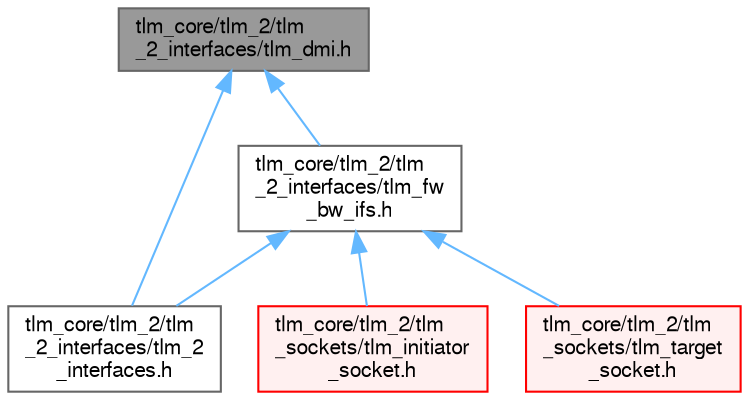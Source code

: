 digraph "tlm_core/tlm_2/tlm_2_interfaces/tlm_dmi.h"
{
 // LATEX_PDF_SIZE
  bgcolor="transparent";
  edge [fontname=FreeSans,fontsize=10,labelfontname=FreeSans,labelfontsize=10];
  node [fontname=FreeSans,fontsize=10,shape=box,height=0.2,width=0.4];
  Node1 [id="Node000001",label="tlm_core/tlm_2/tlm\l_2_interfaces/tlm_dmi.h",height=0.2,width=0.4,color="gray40", fillcolor="grey60", style="filled", fontcolor="black",tooltip=" "];
  Node1 -> Node2 [id="edge1_Node000001_Node000002",dir="back",color="steelblue1",style="solid",tooltip=" "];
  Node2 [id="Node000002",label="tlm_core/tlm_2/tlm\l_2_interfaces/tlm_2\l_interfaces.h",height=0.2,width=0.4,color="grey40", fillcolor="white", style="filled",URL="$a00053.html",tooltip=" "];
  Node1 -> Node3 [id="edge2_Node000001_Node000003",dir="back",color="steelblue1",style="solid",tooltip=" "];
  Node3 [id="Node000003",label="tlm_core/tlm_2/tlm\l_2_interfaces/tlm_fw\l_bw_ifs.h",height=0.2,width=0.4,color="grey40", fillcolor="white", style="filled",URL="$a00056.html",tooltip=" "];
  Node3 -> Node2 [id="edge3_Node000003_Node000002",dir="back",color="steelblue1",style="solid",tooltip=" "];
  Node3 -> Node4 [id="edge4_Node000003_Node000004",dir="back",color="steelblue1",style="solid",tooltip=" "];
  Node4 [id="Node000004",label="tlm_core/tlm_2/tlm\l_sockets/tlm_initiator\l_socket.h",height=0.2,width=0.4,color="red", fillcolor="#FFF0F0", style="filled",URL="$a00047.html",tooltip=" "];
  Node3 -> Node6 [id="edge5_Node000003_Node000006",dir="back",color="steelblue1",style="solid",tooltip=" "];
  Node6 [id="Node000006",label="tlm_core/tlm_2/tlm\l_sockets/tlm_target\l_socket.h",height=0.2,width=0.4,color="red", fillcolor="#FFF0F0", style="filled",URL="$a00038.html",tooltip=" "];
}

